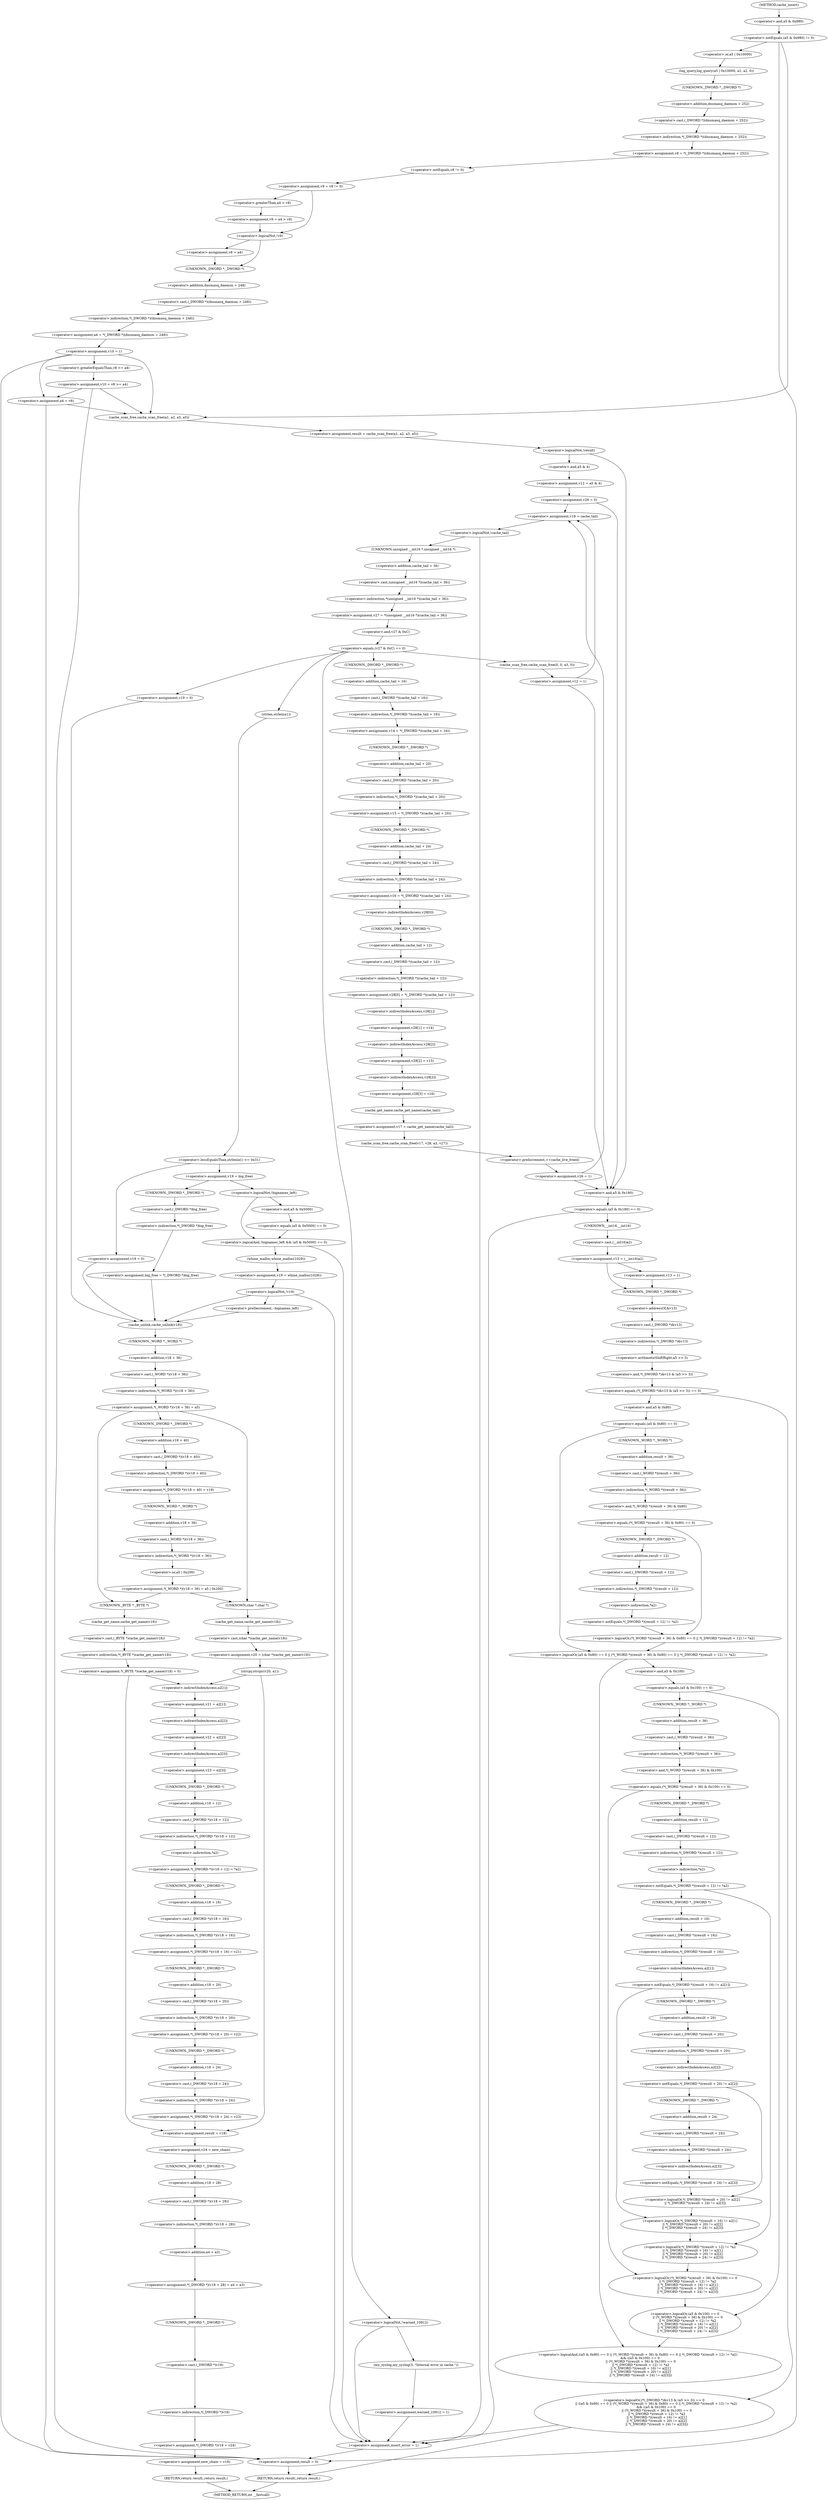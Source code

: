 digraph cache_insert {  
"1000149" [label = "(<operator>.notEquals,(a5 & 0x980) != 0)" ]
"1000150" [label = "(<operator>.and,a5 & 0x980)" ]
"1000155" [label = "(log_query,log_query(a5 | 0x10000, a1, a2, 0))" ]
"1000156" [label = "(<operator>.or,a5 | 0x10000)" ]
"1000162" [label = "(<operator>.assignment,v8 = *(_DWORD *)(dnsmasq_daemon + 252))" ]
"1000164" [label = "(<operator>.indirection,*(_DWORD *)(dnsmasq_daemon + 252))" ]
"1000165" [label = "(<operator>.cast,(_DWORD *)(dnsmasq_daemon + 252))" ]
"1000166" [label = "(UNKNOWN,_DWORD *,_DWORD *)" ]
"1000167" [label = "(<operator>.addition,dnsmasq_daemon + 252)" ]
"1000170" [label = "(<operator>.assignment,v9 = v8 != 0)" ]
"1000172" [label = "(<operator>.notEquals,v8 != 0)" ]
"1000177" [label = "(<operator>.assignment,v9 = a4 > v8)" ]
"1000179" [label = "(<operator>.greaterThan,a4 > v8)" ]
"1000183" [label = "(<operator>.logicalNot,!v9)" ]
"1000185" [label = "(<operator>.assignment,v8 = a4)" ]
"1000188" [label = "(<operator>.assignment,a4 = *(_DWORD *)(dnsmasq_daemon + 248))" ]
"1000190" [label = "(<operator>.indirection,*(_DWORD *)(dnsmasq_daemon + 248))" ]
"1000191" [label = "(<operator>.cast,(_DWORD *)(dnsmasq_daemon + 248))" ]
"1000192" [label = "(UNKNOWN,_DWORD *,_DWORD *)" ]
"1000193" [label = "(<operator>.addition,dnsmasq_daemon + 248)" ]
"1000196" [label = "(<operator>.assignment,v10 = 1)" ]
"1000201" [label = "(<operator>.assignment,v10 = v8 >= a4)" ]
"1000203" [label = "(<operator>.greaterEqualsThan,v8 >= a4)" ]
"1000208" [label = "(<operator>.assignment,a4 = v8)" ]
"1000214" [label = "(<operator>.assignment,result = cache_scan_free(a1, a2, a3, a5))" ]
"1000216" [label = "(cache_scan_free,cache_scan_free(a1, a2, a3, a5))" ]
"1000222" [label = "(<operator>.logicalNot,!result)" ]
"1000225" [label = "(<operator>.assignment,v12 = a5 & 4)" ]
"1000227" [label = "(<operator>.and,a5 & 4)" ]
"1000230" [label = "(<operator>.assignment,v26 = 0)" ]
"1000236" [label = "(<operator>.assignment,v18 = cache_tail)" ]
"1000240" [label = "(<operator>.logicalNot,!cache_tail)" ]
"1000243" [label = "(<operator>.assignment,v27 = *(unsigned __int16 *)(cache_tail + 36))" ]
"1000245" [label = "(<operator>.indirection,*(unsigned __int16 *)(cache_tail + 36))" ]
"1000246" [label = "(<operator>.cast,(unsigned __int16 *)(cache_tail + 36))" ]
"1000247" [label = "(UNKNOWN,unsigned __int16 *,unsigned __int16 *)" ]
"1000248" [label = "(<operator>.addition,cache_tail + 36)" ]
"1000252" [label = "(<operator>.equals,(v27 & 0xC) == 0)" ]
"1000253" [label = "(<operator>.and,v27 & 0xC)" ]
"1000262" [label = "(<operator>.lessEqualsThan,strlen(a1) <= 0x31)" ]
"1000263" [label = "(strlen,strlen(a1))" ]
"1000267" [label = "(<operator>.assignment,v19 = 0)" ]
"1000272" [label = "(<operator>.assignment,v19 = big_free)" ]
"1000278" [label = "(<operator>.assignment,big_free = *(_DWORD *)big_free)" ]
"1000280" [label = "(<operator>.indirection,*(_DWORD *)big_free)" ]
"1000281" [label = "(<operator>.cast,(_DWORD *)big_free)" ]
"1000282" [label = "(UNKNOWN,_DWORD *,_DWORD *)" ]
"1000287" [label = "(<operator>.logicalAnd,!bignames_left && (a5 & 0x5000) == 0)" ]
"1000288" [label = "(<operator>.logicalNot,!bignames_left)" ]
"1000290" [label = "(<operator>.equals,(a5 & 0x5000) == 0)" ]
"1000291" [label = "(<operator>.and,a5 & 0x5000)" ]
"1000296" [label = "(<operator>.assignment,v19 = whine_malloc(1028))" ]
"1000298" [label = "(whine_malloc,whine_malloc(1028))" ]
"1000301" [label = "(<operator>.logicalNot,!v19)" ]
"1000306" [label = "(<operator>.preDecrement,--bignames_left)" ]
"1000310" [label = "(<operator>.assignment,v19 = 0)" ]
"1000313" [label = "(cache_unlink,cache_unlink(v18))" ]
"1000315" [label = "(<operator>.assignment,*(_WORD *)(v18 + 36) = a5)" ]
"1000316" [label = "(<operator>.indirection,*(_WORD *)(v18 + 36))" ]
"1000317" [label = "(<operator>.cast,(_WORD *)(v18 + 36))" ]
"1000318" [label = "(UNKNOWN,_WORD *,_WORD *)" ]
"1000319" [label = "(<operator>.addition,v18 + 36)" ]
"1000326" [label = "(<operator>.assignment,*(_DWORD *)(v18 + 40) = v19)" ]
"1000327" [label = "(<operator>.indirection,*(_DWORD *)(v18 + 40))" ]
"1000328" [label = "(<operator>.cast,(_DWORD *)(v18 + 40))" ]
"1000329" [label = "(UNKNOWN,_DWORD *,_DWORD *)" ]
"1000330" [label = "(<operator>.addition,v18 + 40)" ]
"1000334" [label = "(<operator>.assignment,*(_WORD *)(v18 + 36) = a5 | 0x200)" ]
"1000335" [label = "(<operator>.indirection,*(_WORD *)(v18 + 36))" ]
"1000336" [label = "(<operator>.cast,(_WORD *)(v18 + 36))" ]
"1000337" [label = "(UNKNOWN,_WORD *,_WORD *)" ]
"1000338" [label = "(<operator>.addition,v18 + 36)" ]
"1000341" [label = "(<operator>.or,a5 | 0x200)" ]
"1000347" [label = "(<operator>.assignment,v20 = (char *)cache_get_name(v18))" ]
"1000349" [label = "(<operator>.cast,(char *)cache_get_name(v18))" ]
"1000350" [label = "(UNKNOWN,char *,char *)" ]
"1000351" [label = "(cache_get_name,cache_get_name(v18))" ]
"1000353" [label = "(strcpy,strcpy(v20, a1))" ]
"1000358" [label = "(<operator>.assignment,*(_BYTE *)cache_get_name(v18) = 0)" ]
"1000359" [label = "(<operator>.indirection,*(_BYTE *)cache_get_name(v18))" ]
"1000360" [label = "(<operator>.cast,(_BYTE *)cache_get_name(v18))" ]
"1000361" [label = "(UNKNOWN,_BYTE *,_BYTE *)" ]
"1000362" [label = "(cache_get_name,cache_get_name(v18))" ]
"1000368" [label = "(<operator>.assignment,v21 = a2[1])" ]
"1000370" [label = "(<operator>.indirectIndexAccess,a2[1])" ]
"1000373" [label = "(<operator>.assignment,v22 = a2[2])" ]
"1000375" [label = "(<operator>.indirectIndexAccess,a2[2])" ]
"1000378" [label = "(<operator>.assignment,v23 = a2[3])" ]
"1000380" [label = "(<operator>.indirectIndexAccess,a2[3])" ]
"1000383" [label = "(<operator>.assignment,*(_DWORD *)(v18 + 12) = *a2)" ]
"1000384" [label = "(<operator>.indirection,*(_DWORD *)(v18 + 12))" ]
"1000385" [label = "(<operator>.cast,(_DWORD *)(v18 + 12))" ]
"1000386" [label = "(UNKNOWN,_DWORD *,_DWORD *)" ]
"1000387" [label = "(<operator>.addition,v18 + 12)" ]
"1000390" [label = "(<operator>.indirection,*a2)" ]
"1000392" [label = "(<operator>.assignment,*(_DWORD *)(v18 + 16) = v21)" ]
"1000393" [label = "(<operator>.indirection,*(_DWORD *)(v18 + 16))" ]
"1000394" [label = "(<operator>.cast,(_DWORD *)(v18 + 16))" ]
"1000395" [label = "(UNKNOWN,_DWORD *,_DWORD *)" ]
"1000396" [label = "(<operator>.addition,v18 + 16)" ]
"1000400" [label = "(<operator>.assignment,*(_DWORD *)(v18 + 20) = v22)" ]
"1000401" [label = "(<operator>.indirection,*(_DWORD *)(v18 + 20))" ]
"1000402" [label = "(<operator>.cast,(_DWORD *)(v18 + 20))" ]
"1000403" [label = "(UNKNOWN,_DWORD *,_DWORD *)" ]
"1000404" [label = "(<operator>.addition,v18 + 20)" ]
"1000408" [label = "(<operator>.assignment,*(_DWORD *)(v18 + 24) = v23)" ]
"1000409" [label = "(<operator>.indirection,*(_DWORD *)(v18 + 24))" ]
"1000410" [label = "(<operator>.cast,(_DWORD *)(v18 + 24))" ]
"1000411" [label = "(UNKNOWN,_DWORD *,_DWORD *)" ]
"1000412" [label = "(<operator>.addition,v18 + 24)" ]
"1000416" [label = "(<operator>.assignment,result = v18)" ]
"1000419" [label = "(<operator>.assignment,v24 = new_chain)" ]
"1000422" [label = "(<operator>.assignment,*(_DWORD *)(v18 + 28) = a4 + a3)" ]
"1000423" [label = "(<operator>.indirection,*(_DWORD *)(v18 + 28))" ]
"1000424" [label = "(<operator>.cast,(_DWORD *)(v18 + 28))" ]
"1000425" [label = "(UNKNOWN,_DWORD *,_DWORD *)" ]
"1000426" [label = "(<operator>.addition,v18 + 28)" ]
"1000429" [label = "(<operator>.addition,a4 + a3)" ]
"1000432" [label = "(<operator>.assignment,*(_DWORD *)v18 = v24)" ]
"1000433" [label = "(<operator>.indirection,*(_DWORD *)v18)" ]
"1000434" [label = "(<operator>.cast,(_DWORD *)v18)" ]
"1000435" [label = "(UNKNOWN,_DWORD *,_DWORD *)" ]
"1000438" [label = "(<operator>.assignment,new_chain = v18)" ]
"1000441" [label = "(RETURN,return result;,return result;)" ]
"1000447" [label = "(<operator>.logicalNot,!warned_10912)" ]
"1000450" [label = "(my_syslog,my_syslog(3, \"Internal error in cache.\"))" ]
"1000453" [label = "(<operator>.assignment,warned_10912 = 1)" ]
"1000460" [label = "(<operator>.assignment,v14 = *(_DWORD *)(cache_tail + 16))" ]
"1000462" [label = "(<operator>.indirection,*(_DWORD *)(cache_tail + 16))" ]
"1000463" [label = "(<operator>.cast,(_DWORD *)(cache_tail + 16))" ]
"1000464" [label = "(UNKNOWN,_DWORD *,_DWORD *)" ]
"1000465" [label = "(<operator>.addition,cache_tail + 16)" ]
"1000468" [label = "(<operator>.assignment,v15 = *(_DWORD *)(cache_tail + 20))" ]
"1000470" [label = "(<operator>.indirection,*(_DWORD *)(cache_tail + 20))" ]
"1000471" [label = "(<operator>.cast,(_DWORD *)(cache_tail + 20))" ]
"1000472" [label = "(UNKNOWN,_DWORD *,_DWORD *)" ]
"1000473" [label = "(<operator>.addition,cache_tail + 20)" ]
"1000476" [label = "(<operator>.assignment,v16 = *(_DWORD *)(cache_tail + 24))" ]
"1000478" [label = "(<operator>.indirection,*(_DWORD *)(cache_tail + 24))" ]
"1000479" [label = "(<operator>.cast,(_DWORD *)(cache_tail + 24))" ]
"1000480" [label = "(UNKNOWN,_DWORD *,_DWORD *)" ]
"1000481" [label = "(<operator>.addition,cache_tail + 24)" ]
"1000484" [label = "(<operator>.assignment,v28[0] = *(_DWORD *)(cache_tail + 12))" ]
"1000485" [label = "(<operator>.indirectIndexAccess,v28[0])" ]
"1000488" [label = "(<operator>.indirection,*(_DWORD *)(cache_tail + 12))" ]
"1000489" [label = "(<operator>.cast,(_DWORD *)(cache_tail + 12))" ]
"1000490" [label = "(UNKNOWN,_DWORD *,_DWORD *)" ]
"1000491" [label = "(<operator>.addition,cache_tail + 12)" ]
"1000494" [label = "(<operator>.assignment,v28[1] = v14)" ]
"1000495" [label = "(<operator>.indirectIndexAccess,v28[1])" ]
"1000499" [label = "(<operator>.assignment,v28[2] = v15)" ]
"1000500" [label = "(<operator>.indirectIndexAccess,v28[2])" ]
"1000504" [label = "(<operator>.assignment,v28[3] = v16)" ]
"1000505" [label = "(<operator>.indirectIndexAccess,v28[3])" ]
"1000509" [label = "(<operator>.assignment,v17 = cache_get_name(cache_tail))" ]
"1000511" [label = "(cache_get_name,cache_get_name(cache_tail))" ]
"1000513" [label = "(cache_scan_free,cache_scan_free(v17, v28, a3, v27))" ]
"1000518" [label = "(<operator>.preIncrement,++cache_live_freed)" ]
"1000520" [label = "(<operator>.assignment,v26 = 1)" ]
"1000525" [label = "(cache_scan_free,cache_scan_free(0, 0, a3, 0))" ]
"1000530" [label = "(<operator>.assignment,v12 = 1)" ]
"1000534" [label = "(<operator>.equals,(a5 & 0x180) == 0)" ]
"1000535" [label = "(<operator>.and,a5 & 0x180)" ]
"1000540" [label = "(<operator>.assignment,v13 = (__int16)a2)" ]
"1000542" [label = "(<operator>.cast,(__int16)a2)" ]
"1000543" [label = "(UNKNOWN,__int16,__int16)" ]
"1000547" [label = "(<operator>.assignment,v13 = 1)" ]
"1000551" [label = "(<operator>.logicalOr,(*(_DWORD *)&v13 & (a5 >> 3)) == 0\n    || ((a5 & 0x80) == 0 || (*(_WORD *)(result + 36) & 0x80) == 0 || *(_DWORD *)(result + 12) != *a2)\n    && ((a5 & 0x100) == 0\n     || (*(_WORD *)(result + 36) & 0x100) == 0\n     || *(_DWORD *)(result + 12) != *a2\n     || *(_DWORD *)(result + 16) != a2[1]\n     || *(_DWORD *)(result + 20) != a2[2]\n     || *(_DWORD *)(result + 24) != a2[3]))" ]
"1000552" [label = "(<operator>.equals,(*(_DWORD *)&v13 & (a5 >> 3)) == 0)" ]
"1000553" [label = "(<operator>.and,*(_DWORD *)&v13 & (a5 >> 3))" ]
"1000554" [label = "(<operator>.indirection,*(_DWORD *)&v13)" ]
"1000555" [label = "(<operator>.cast,(_DWORD *)&v13)" ]
"1000556" [label = "(UNKNOWN,_DWORD *,_DWORD *)" ]
"1000557" [label = "(<operator>.addressOf,&v13)" ]
"1000559" [label = "(<operator>.arithmeticShiftRight,a5 >> 3)" ]
"1000563" [label = "(<operator>.logicalAnd,((a5 & 0x80) == 0 || (*(_WORD *)(result + 36) & 0x80) == 0 || *(_DWORD *)(result + 12) != *a2)\n    && ((a5 & 0x100) == 0\n     || (*(_WORD *)(result + 36) & 0x100) == 0\n     || *(_DWORD *)(result + 12) != *a2\n     || *(_DWORD *)(result + 16) != a2[1]\n     || *(_DWORD *)(result + 20) != a2[2]\n     || *(_DWORD *)(result + 24) != a2[3]))" ]
"1000564" [label = "(<operator>.logicalOr,(a5 & 0x80) == 0 || (*(_WORD *)(result + 36) & 0x80) == 0 || *(_DWORD *)(result + 12) != *a2)" ]
"1000565" [label = "(<operator>.equals,(a5 & 0x80) == 0)" ]
"1000566" [label = "(<operator>.and,a5 & 0x80)" ]
"1000570" [label = "(<operator>.logicalOr,(*(_WORD *)(result + 36) & 0x80) == 0 || *(_DWORD *)(result + 12) != *a2)" ]
"1000571" [label = "(<operator>.equals,(*(_WORD *)(result + 36) & 0x80) == 0)" ]
"1000572" [label = "(<operator>.and,*(_WORD *)(result + 36) & 0x80)" ]
"1000573" [label = "(<operator>.indirection,*(_WORD *)(result + 36))" ]
"1000574" [label = "(<operator>.cast,(_WORD *)(result + 36))" ]
"1000575" [label = "(UNKNOWN,_WORD *,_WORD *)" ]
"1000576" [label = "(<operator>.addition,result + 36)" ]
"1000581" [label = "(<operator>.notEquals,*(_DWORD *)(result + 12) != *a2)" ]
"1000582" [label = "(<operator>.indirection,*(_DWORD *)(result + 12))" ]
"1000583" [label = "(<operator>.cast,(_DWORD *)(result + 12))" ]
"1000584" [label = "(UNKNOWN,_DWORD *,_DWORD *)" ]
"1000585" [label = "(<operator>.addition,result + 12)" ]
"1000588" [label = "(<operator>.indirection,*a2)" ]
"1000590" [label = "(<operator>.logicalOr,(a5 & 0x100) == 0\n     || (*(_WORD *)(result + 36) & 0x100) == 0\n     || *(_DWORD *)(result + 12) != *a2\n     || *(_DWORD *)(result + 16) != a2[1]\n     || *(_DWORD *)(result + 20) != a2[2]\n     || *(_DWORD *)(result + 24) != a2[3])" ]
"1000591" [label = "(<operator>.equals,(a5 & 0x100) == 0)" ]
"1000592" [label = "(<operator>.and,a5 & 0x100)" ]
"1000596" [label = "(<operator>.logicalOr,(*(_WORD *)(result + 36) & 0x100) == 0\n     || *(_DWORD *)(result + 12) != *a2\n     || *(_DWORD *)(result + 16) != a2[1]\n     || *(_DWORD *)(result + 20) != a2[2]\n     || *(_DWORD *)(result + 24) != a2[3])" ]
"1000597" [label = "(<operator>.equals,(*(_WORD *)(result + 36) & 0x100) == 0)" ]
"1000598" [label = "(<operator>.and,*(_WORD *)(result + 36) & 0x100)" ]
"1000599" [label = "(<operator>.indirection,*(_WORD *)(result + 36))" ]
"1000600" [label = "(<operator>.cast,(_WORD *)(result + 36))" ]
"1000601" [label = "(UNKNOWN,_WORD *,_WORD *)" ]
"1000602" [label = "(<operator>.addition,result + 36)" ]
"1000607" [label = "(<operator>.logicalOr,*(_DWORD *)(result + 12) != *a2\n     || *(_DWORD *)(result + 16) != a2[1]\n     || *(_DWORD *)(result + 20) != a2[2]\n     || *(_DWORD *)(result + 24) != a2[3])" ]
"1000608" [label = "(<operator>.notEquals,*(_DWORD *)(result + 12) != *a2)" ]
"1000609" [label = "(<operator>.indirection,*(_DWORD *)(result + 12))" ]
"1000610" [label = "(<operator>.cast,(_DWORD *)(result + 12))" ]
"1000611" [label = "(UNKNOWN,_DWORD *,_DWORD *)" ]
"1000612" [label = "(<operator>.addition,result + 12)" ]
"1000615" [label = "(<operator>.indirection,*a2)" ]
"1000617" [label = "(<operator>.logicalOr,*(_DWORD *)(result + 16) != a2[1]\n     || *(_DWORD *)(result + 20) != a2[2]\n     || *(_DWORD *)(result + 24) != a2[3])" ]
"1000618" [label = "(<operator>.notEquals,*(_DWORD *)(result + 16) != a2[1])" ]
"1000619" [label = "(<operator>.indirection,*(_DWORD *)(result + 16))" ]
"1000620" [label = "(<operator>.cast,(_DWORD *)(result + 16))" ]
"1000621" [label = "(UNKNOWN,_DWORD *,_DWORD *)" ]
"1000622" [label = "(<operator>.addition,result + 16)" ]
"1000625" [label = "(<operator>.indirectIndexAccess,a2[1])" ]
"1000628" [label = "(<operator>.logicalOr,*(_DWORD *)(result + 20) != a2[2]\n     || *(_DWORD *)(result + 24) != a2[3])" ]
"1000629" [label = "(<operator>.notEquals,*(_DWORD *)(result + 20) != a2[2])" ]
"1000630" [label = "(<operator>.indirection,*(_DWORD *)(result + 20))" ]
"1000631" [label = "(<operator>.cast,(_DWORD *)(result + 20))" ]
"1000632" [label = "(UNKNOWN,_DWORD *,_DWORD *)" ]
"1000633" [label = "(<operator>.addition,result + 20)" ]
"1000636" [label = "(<operator>.indirectIndexAccess,a2[2])" ]
"1000639" [label = "(<operator>.notEquals,*(_DWORD *)(result + 24) != a2[3])" ]
"1000640" [label = "(<operator>.indirection,*(_DWORD *)(result + 24))" ]
"1000641" [label = "(<operator>.cast,(_DWORD *)(result + 24))" ]
"1000642" [label = "(UNKNOWN,_DWORD *,_DWORD *)" ]
"1000643" [label = "(<operator>.addition,result + 24)" ]
"1000646" [label = "(<operator>.indirectIndexAccess,a2[3])" ]
"1000651" [label = "(<operator>.assignment,insert_error = 1)" ]
"1000655" [label = "(<operator>.assignment,result = 0)" ]
"1000658" [label = "(RETURN,return result;,return result;)" ]
"1000121" [label = "(METHOD,cache_insert)" ]
"1000660" [label = "(METHOD_RETURN,int __fastcall)" ]
  "1000149" -> "1000156" 
  "1000149" -> "1000655" 
  "1000149" -> "1000216" 
  "1000150" -> "1000149" 
  "1000155" -> "1000166" 
  "1000156" -> "1000155" 
  "1000162" -> "1000172" 
  "1000164" -> "1000162" 
  "1000165" -> "1000164" 
  "1000166" -> "1000167" 
  "1000167" -> "1000165" 
  "1000170" -> "1000179" 
  "1000170" -> "1000183" 
  "1000172" -> "1000170" 
  "1000177" -> "1000183" 
  "1000179" -> "1000177" 
  "1000183" -> "1000185" 
  "1000183" -> "1000192" 
  "1000185" -> "1000192" 
  "1000188" -> "1000196" 
  "1000190" -> "1000188" 
  "1000191" -> "1000190" 
  "1000192" -> "1000193" 
  "1000193" -> "1000191" 
  "1000196" -> "1000203" 
  "1000196" -> "1000208" 
  "1000196" -> "1000655" 
  "1000196" -> "1000216" 
  "1000201" -> "1000208" 
  "1000201" -> "1000655" 
  "1000201" -> "1000216" 
  "1000203" -> "1000201" 
  "1000208" -> "1000655" 
  "1000208" -> "1000216" 
  "1000214" -> "1000222" 
  "1000216" -> "1000214" 
  "1000222" -> "1000227" 
  "1000222" -> "1000535" 
  "1000225" -> "1000230" 
  "1000227" -> "1000225" 
  "1000230" -> "1000236" 
  "1000230" -> "1000535" 
  "1000236" -> "1000240" 
  "1000240" -> "1000651" 
  "1000240" -> "1000247" 
  "1000243" -> "1000253" 
  "1000245" -> "1000243" 
  "1000246" -> "1000245" 
  "1000247" -> "1000248" 
  "1000248" -> "1000246" 
  "1000252" -> "1000263" 
  "1000252" -> "1000310" 
  "1000252" -> "1000447" 
  "1000252" -> "1000464" 
  "1000252" -> "1000525" 
  "1000253" -> "1000252" 
  "1000262" -> "1000267" 
  "1000262" -> "1000272" 
  "1000263" -> "1000262" 
  "1000267" -> "1000313" 
  "1000272" -> "1000282" 
  "1000272" -> "1000288" 
  "1000278" -> "1000313" 
  "1000280" -> "1000278" 
  "1000281" -> "1000280" 
  "1000282" -> "1000281" 
  "1000287" -> "1000651" 
  "1000287" -> "1000298" 
  "1000288" -> "1000287" 
  "1000288" -> "1000291" 
  "1000290" -> "1000287" 
  "1000291" -> "1000290" 
  "1000296" -> "1000301" 
  "1000298" -> "1000296" 
  "1000301" -> "1000651" 
  "1000301" -> "1000306" 
  "1000301" -> "1000313" 
  "1000306" -> "1000313" 
  "1000310" -> "1000313" 
  "1000313" -> "1000318" 
  "1000315" -> "1000329" 
  "1000315" -> "1000361" 
  "1000315" -> "1000350" 
  "1000316" -> "1000315" 
  "1000317" -> "1000316" 
  "1000318" -> "1000319" 
  "1000319" -> "1000317" 
  "1000326" -> "1000337" 
  "1000327" -> "1000326" 
  "1000328" -> "1000327" 
  "1000329" -> "1000330" 
  "1000330" -> "1000328" 
  "1000334" -> "1000361" 
  "1000334" -> "1000350" 
  "1000335" -> "1000341" 
  "1000336" -> "1000335" 
  "1000337" -> "1000338" 
  "1000338" -> "1000336" 
  "1000341" -> "1000334" 
  "1000347" -> "1000353" 
  "1000349" -> "1000347" 
  "1000350" -> "1000351" 
  "1000351" -> "1000349" 
  "1000353" -> "1000370" 
  "1000353" -> "1000416" 
  "1000358" -> "1000370" 
  "1000358" -> "1000416" 
  "1000359" -> "1000358" 
  "1000360" -> "1000359" 
  "1000361" -> "1000362" 
  "1000362" -> "1000360" 
  "1000368" -> "1000375" 
  "1000370" -> "1000368" 
  "1000373" -> "1000380" 
  "1000375" -> "1000373" 
  "1000378" -> "1000386" 
  "1000380" -> "1000378" 
  "1000383" -> "1000395" 
  "1000384" -> "1000390" 
  "1000385" -> "1000384" 
  "1000386" -> "1000387" 
  "1000387" -> "1000385" 
  "1000390" -> "1000383" 
  "1000392" -> "1000403" 
  "1000393" -> "1000392" 
  "1000394" -> "1000393" 
  "1000395" -> "1000396" 
  "1000396" -> "1000394" 
  "1000400" -> "1000411" 
  "1000401" -> "1000400" 
  "1000402" -> "1000401" 
  "1000403" -> "1000404" 
  "1000404" -> "1000402" 
  "1000408" -> "1000416" 
  "1000409" -> "1000408" 
  "1000410" -> "1000409" 
  "1000411" -> "1000412" 
  "1000412" -> "1000410" 
  "1000416" -> "1000419" 
  "1000419" -> "1000425" 
  "1000422" -> "1000435" 
  "1000423" -> "1000429" 
  "1000424" -> "1000423" 
  "1000425" -> "1000426" 
  "1000426" -> "1000424" 
  "1000429" -> "1000422" 
  "1000432" -> "1000438" 
  "1000433" -> "1000432" 
  "1000434" -> "1000433" 
  "1000435" -> "1000434" 
  "1000438" -> "1000441" 
  "1000441" -> "1000660" 
  "1000447" -> "1000450" 
  "1000447" -> "1000651" 
  "1000450" -> "1000453" 
  "1000453" -> "1000651" 
  "1000460" -> "1000472" 
  "1000462" -> "1000460" 
  "1000463" -> "1000462" 
  "1000464" -> "1000465" 
  "1000465" -> "1000463" 
  "1000468" -> "1000480" 
  "1000470" -> "1000468" 
  "1000471" -> "1000470" 
  "1000472" -> "1000473" 
  "1000473" -> "1000471" 
  "1000476" -> "1000485" 
  "1000478" -> "1000476" 
  "1000479" -> "1000478" 
  "1000480" -> "1000481" 
  "1000481" -> "1000479" 
  "1000484" -> "1000495" 
  "1000485" -> "1000490" 
  "1000488" -> "1000484" 
  "1000489" -> "1000488" 
  "1000490" -> "1000491" 
  "1000491" -> "1000489" 
  "1000494" -> "1000500" 
  "1000495" -> "1000494" 
  "1000499" -> "1000505" 
  "1000500" -> "1000499" 
  "1000504" -> "1000511" 
  "1000505" -> "1000504" 
  "1000509" -> "1000513" 
  "1000511" -> "1000509" 
  "1000513" -> "1000518" 
  "1000518" -> "1000520" 
  "1000520" -> "1000236" 
  "1000520" -> "1000535" 
  "1000525" -> "1000530" 
  "1000530" -> "1000236" 
  "1000530" -> "1000535" 
  "1000534" -> "1000651" 
  "1000534" -> "1000543" 
  "1000535" -> "1000534" 
  "1000540" -> "1000556" 
  "1000540" -> "1000547" 
  "1000542" -> "1000540" 
  "1000543" -> "1000542" 
  "1000547" -> "1000556" 
  "1000551" -> "1000651" 
  "1000551" -> "1000658" 
  "1000552" -> "1000551" 
  "1000552" -> "1000566" 
  "1000553" -> "1000552" 
  "1000554" -> "1000559" 
  "1000555" -> "1000554" 
  "1000556" -> "1000557" 
  "1000557" -> "1000555" 
  "1000559" -> "1000553" 
  "1000563" -> "1000551" 
  "1000564" -> "1000563" 
  "1000564" -> "1000592" 
  "1000565" -> "1000575" 
  "1000565" -> "1000564" 
  "1000566" -> "1000565" 
  "1000570" -> "1000564" 
  "1000571" -> "1000584" 
  "1000571" -> "1000570" 
  "1000572" -> "1000571" 
  "1000573" -> "1000572" 
  "1000574" -> "1000573" 
  "1000575" -> "1000576" 
  "1000576" -> "1000574" 
  "1000581" -> "1000570" 
  "1000582" -> "1000588" 
  "1000583" -> "1000582" 
  "1000584" -> "1000585" 
  "1000585" -> "1000583" 
  "1000588" -> "1000581" 
  "1000590" -> "1000563" 
  "1000591" -> "1000601" 
  "1000591" -> "1000590" 
  "1000592" -> "1000591" 
  "1000596" -> "1000590" 
  "1000597" -> "1000611" 
  "1000597" -> "1000596" 
  "1000598" -> "1000597" 
  "1000599" -> "1000598" 
  "1000600" -> "1000599" 
  "1000601" -> "1000602" 
  "1000602" -> "1000600" 
  "1000607" -> "1000596" 
  "1000608" -> "1000621" 
  "1000608" -> "1000607" 
  "1000609" -> "1000615" 
  "1000610" -> "1000609" 
  "1000611" -> "1000612" 
  "1000612" -> "1000610" 
  "1000615" -> "1000608" 
  "1000617" -> "1000607" 
  "1000618" -> "1000632" 
  "1000618" -> "1000617" 
  "1000619" -> "1000625" 
  "1000620" -> "1000619" 
  "1000621" -> "1000622" 
  "1000622" -> "1000620" 
  "1000625" -> "1000618" 
  "1000628" -> "1000617" 
  "1000629" -> "1000642" 
  "1000629" -> "1000628" 
  "1000630" -> "1000636" 
  "1000631" -> "1000630" 
  "1000632" -> "1000633" 
  "1000633" -> "1000631" 
  "1000636" -> "1000629" 
  "1000639" -> "1000628" 
  "1000640" -> "1000646" 
  "1000641" -> "1000640" 
  "1000642" -> "1000643" 
  "1000643" -> "1000641" 
  "1000646" -> "1000639" 
  "1000651" -> "1000655" 
  "1000655" -> "1000658" 
  "1000658" -> "1000660" 
  "1000121" -> "1000150" 
}
